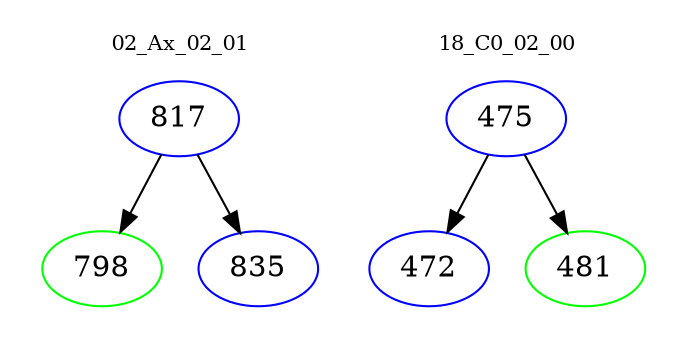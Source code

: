 digraph{
subgraph cluster_0 {
color = white
label = "02_Ax_02_01";
fontsize=10;
T0_817 [label="817", color="blue"]
T0_817 -> T0_798 [color="black"]
T0_798 [label="798", color="green"]
T0_817 -> T0_835 [color="black"]
T0_835 [label="835", color="blue"]
}
subgraph cluster_1 {
color = white
label = "18_C0_02_00";
fontsize=10;
T1_475 [label="475", color="blue"]
T1_475 -> T1_472 [color="black"]
T1_472 [label="472", color="blue"]
T1_475 -> T1_481 [color="black"]
T1_481 [label="481", color="green"]
}
}
